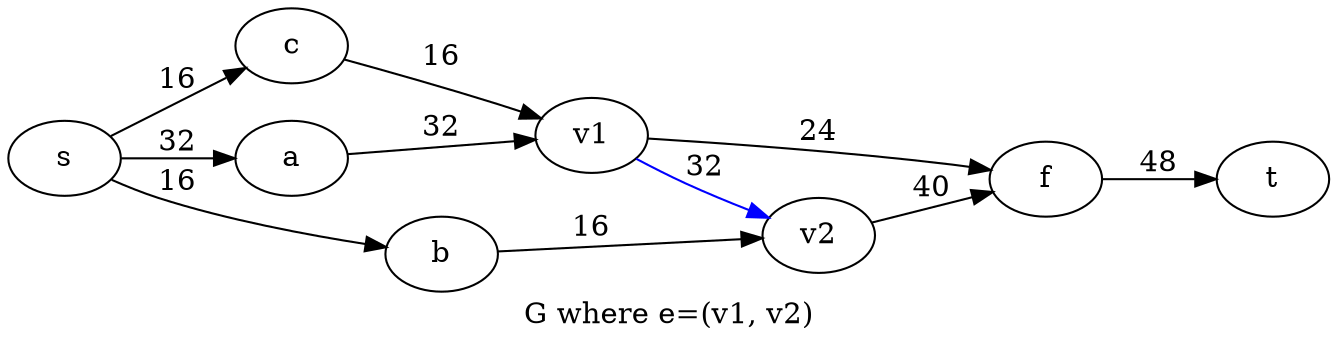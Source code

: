 digraph {

    rankdir=LR;
    label="G where e=(v1, v2)";

    s -> a [label="32"];
    a -> v1 [label="32"];
    v1 -> f [label="24"];

    s -> b [label="16"];
    b -> v2 [label="16"];
    v2 -> f [label="40"];

    s -> c [label="16"];
    c -> v1 [label="16"];

    v1 -> v2 [label="32", color=blue];

    f -> t [label="48"];
}
